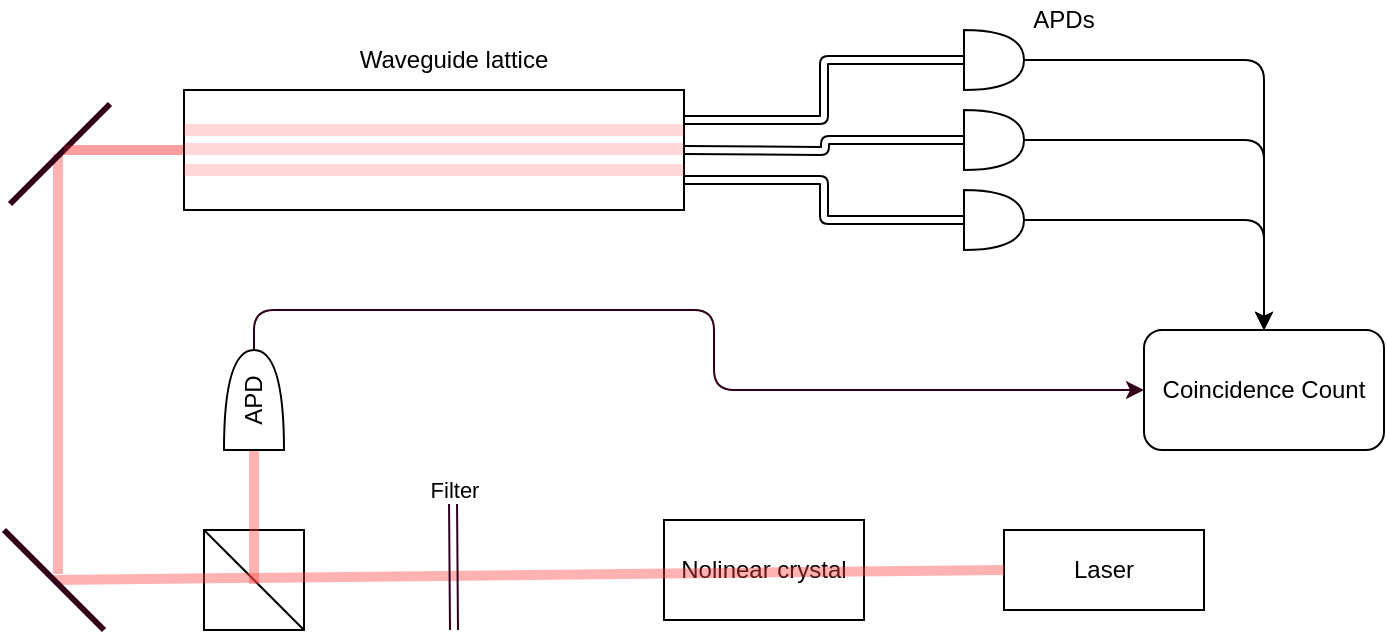 <mxfile version="13.10.9" type="github">
  <diagram id="uqkbcDt2_l0e1CLEkKH2" name="Page-1">
    <mxGraphModel dx="1038" dy="588" grid="1" gridSize="10" guides="1" tooltips="1" connect="1" arrows="1" fold="1" page="1" pageScale="1" pageWidth="1169" pageHeight="827" math="0" shadow="0">
      <root>
        <mxCell id="0" />
        <mxCell id="1" parent="0" />
        <mxCell id="pPRYekGPoHE3d8YEOr2Z-12" style="edgeStyle=orthogonalEdgeStyle;shape=link;rounded=1;orthogonalLoop=1;jettySize=auto;html=1;entryX=1;entryY=0.25;entryDx=0;entryDy=0;strokeColor=#000000;strokeWidth=1;" parent="1" source="pPRYekGPoHE3d8YEOr2Z-7" target="pPRYekGPoHE3d8YEOr2Z-3" edge="1">
          <mxGeometry relative="1" as="geometry" />
        </mxCell>
        <mxCell id="pPRYekGPoHE3d8YEOr2Z-17" style="edgeStyle=orthogonalEdgeStyle;rounded=1;orthogonalLoop=1;jettySize=auto;html=1;exitX=1;exitY=0.5;exitDx=0;exitDy=0;exitPerimeter=0;strokeColor=#000000;strokeWidth=1;entryX=0.5;entryY=0;entryDx=0;entryDy=0;" parent="1" source="pPRYekGPoHE3d8YEOr2Z-7" target="pPRYekGPoHE3d8YEOr2Z-15" edge="1">
          <mxGeometry relative="1" as="geometry">
            <mxPoint x="950" y="330" as="targetPoint" />
          </mxGeometry>
        </mxCell>
        <mxCell id="pPRYekGPoHE3d8YEOr2Z-7" value="" style="shape=or;whiteSpace=wrap;html=1;" parent="1" vertex="1">
          <mxGeometry x="800" y="220" width="30" height="30" as="geometry" />
        </mxCell>
        <mxCell id="pPRYekGPoHE3d8YEOr2Z-13" style="edgeStyle=orthogonalEdgeStyle;shape=link;rounded=1;orthogonalLoop=1;jettySize=auto;html=1;strokeColor=#000000;strokeWidth=1;" parent="1" source="pPRYekGPoHE3d8YEOr2Z-8" edge="1">
          <mxGeometry relative="1" as="geometry">
            <mxPoint x="660" y="280" as="targetPoint" />
          </mxGeometry>
        </mxCell>
        <mxCell id="pPRYekGPoHE3d8YEOr2Z-16" style="edgeStyle=orthogonalEdgeStyle;rounded=1;orthogonalLoop=1;jettySize=auto;html=1;entryX=0.5;entryY=0;entryDx=0;entryDy=0;strokeColor=#000000;strokeWidth=1;" parent="1" source="pPRYekGPoHE3d8YEOr2Z-8" target="pPRYekGPoHE3d8YEOr2Z-15" edge="1">
          <mxGeometry relative="1" as="geometry" />
        </mxCell>
        <mxCell id="pPRYekGPoHE3d8YEOr2Z-8" value="" style="shape=or;whiteSpace=wrap;html=1;" parent="1" vertex="1">
          <mxGeometry x="800" y="260" width="30" height="30" as="geometry" />
        </mxCell>
        <mxCell id="pPRYekGPoHE3d8YEOr2Z-14" style="edgeStyle=orthogonalEdgeStyle;shape=link;rounded=1;orthogonalLoop=1;jettySize=auto;html=1;entryX=1;entryY=0.75;entryDx=0;entryDy=0;strokeColor=#000000;strokeWidth=1;" parent="1" source="pPRYekGPoHE3d8YEOr2Z-9" target="pPRYekGPoHE3d8YEOr2Z-3" edge="1">
          <mxGeometry relative="1" as="geometry" />
        </mxCell>
        <mxCell id="pPRYekGPoHE3d8YEOr2Z-18" style="edgeStyle=orthogonalEdgeStyle;rounded=1;orthogonalLoop=1;jettySize=auto;html=1;entryX=0.5;entryY=0;entryDx=0;entryDy=0;strokeColor=#000000;strokeWidth=1;" parent="1" source="pPRYekGPoHE3d8YEOr2Z-9" target="pPRYekGPoHE3d8YEOr2Z-15" edge="1">
          <mxGeometry relative="1" as="geometry" />
        </mxCell>
        <mxCell id="pPRYekGPoHE3d8YEOr2Z-9" value="" style="shape=or;whiteSpace=wrap;html=1;" parent="1" vertex="1">
          <mxGeometry x="800" y="300" width="30" height="30" as="geometry" />
        </mxCell>
        <mxCell id="pPRYekGPoHE3d8YEOr2Z-15" value="Coincidence Count" style="rounded=1;whiteSpace=wrap;html=1;" parent="1" vertex="1">
          <mxGeometry x="890" y="370" width="120" height="60" as="geometry" />
        </mxCell>
        <mxCell id="pPRYekGPoHE3d8YEOr2Z-19" value="Laser" style="rounded=0;whiteSpace=wrap;html=1;" parent="1" vertex="1">
          <mxGeometry x="820" y="470" width="100" height="40" as="geometry" />
        </mxCell>
        <mxCell id="pPRYekGPoHE3d8YEOr2Z-20" value="Nolinear crystal" style="rounded=0;whiteSpace=wrap;html=1;fillColor=none;" parent="1" vertex="1">
          <mxGeometry x="650" y="465" width="100" height="50" as="geometry" />
        </mxCell>
        <mxCell id="pPRYekGPoHE3d8YEOr2Z-23" value="" style="group" parent="1" vertex="1" connectable="0">
          <mxGeometry x="420" y="470" width="50" height="50" as="geometry" />
        </mxCell>
        <mxCell id="pPRYekGPoHE3d8YEOr2Z-21" value="" style="whiteSpace=wrap;html=1;aspect=fixed;fillColor=none;" parent="pPRYekGPoHE3d8YEOr2Z-23" vertex="1">
          <mxGeometry width="50" height="50" as="geometry" />
        </mxCell>
        <mxCell id="pPRYekGPoHE3d8YEOr2Z-22" value="" style="endArrow=none;html=1;strokeColor=#000000;strokeWidth=1;entryX=0;entryY=0;entryDx=0;entryDy=0;exitX=1;exitY=1;exitDx=0;exitDy=0;" parent="pPRYekGPoHE3d8YEOr2Z-23" source="pPRYekGPoHE3d8YEOr2Z-21" target="pPRYekGPoHE3d8YEOr2Z-21" edge="1">
          <mxGeometry width="50" height="50" relative="1" as="geometry">
            <mxPoint x="-180" y="90" as="sourcePoint" />
            <mxPoint x="-130" y="40" as="targetPoint" />
          </mxGeometry>
        </mxCell>
        <mxCell id="pPRYekGPoHE3d8YEOr2Z-24" value="" style="endArrow=none;html=1;strokeWidth=5;entryX=0;entryY=0.5;entryDx=0;entryDy=0;strokeColor=#FF4040;opacity=40;" parent="1" target="pPRYekGPoHE3d8YEOr2Z-19" edge="1">
          <mxGeometry width="50" height="50" relative="1" as="geometry">
            <mxPoint x="345" y="495" as="sourcePoint" />
            <mxPoint x="590" y="380" as="targetPoint" />
          </mxGeometry>
        </mxCell>
        <mxCell id="pPRYekGPoHE3d8YEOr2Z-25" value="" style="endArrow=none;html=1;strokeColor=#FF4040;strokeWidth=5;opacity=40;" parent="1" edge="1">
          <mxGeometry width="50" height="50" relative="1" as="geometry">
            <mxPoint x="347" y="492" as="sourcePoint" />
            <mxPoint x="347" y="282" as="targetPoint" />
          </mxGeometry>
        </mxCell>
        <mxCell id="pPRYekGPoHE3d8YEOr2Z-28" value="" style="endArrow=none;html=1;strokeColor=#FF4040;strokeWidth=5;opacity=40;" parent="1" edge="1">
          <mxGeometry width="50" height="50" relative="1" as="geometry">
            <mxPoint x="350" y="280" as="sourcePoint" />
            <mxPoint x="410" y="280" as="targetPoint" />
          </mxGeometry>
        </mxCell>
        <mxCell id="pPRYekGPoHE3d8YEOr2Z-29" value="" style="endArrow=none;html=1;strokeWidth=3;strokeColor=#33001A;" parent="1" edge="1">
          <mxGeometry width="50" height="50" relative="1" as="geometry">
            <mxPoint x="323" y="307" as="sourcePoint" />
            <mxPoint x="373" y="257" as="targetPoint" />
          </mxGeometry>
        </mxCell>
        <mxCell id="pPRYekGPoHE3d8YEOr2Z-31" value="" style="endArrow=none;html=1;strokeColor=#FF4040;strokeWidth=5;opacity=40;entryX=0;entryY=0.5;entryDx=0;entryDy=0;entryPerimeter=0;" parent="1" target="pPRYekGPoHE3d8YEOr2Z-32" edge="1">
          <mxGeometry width="50" height="50" relative="1" as="geometry">
            <mxPoint x="445" y="497" as="sourcePoint" />
            <mxPoint x="445" y="427" as="targetPoint" />
            <Array as="points">
              <mxPoint x="445" y="457" />
            </Array>
          </mxGeometry>
        </mxCell>
        <mxCell id="pPRYekGPoHE3d8YEOr2Z-34" style="edgeStyle=orthogonalEdgeStyle;rounded=1;orthogonalLoop=1;jettySize=auto;html=1;entryX=0;entryY=0.5;entryDx=0;entryDy=0;strokeColor=#33001A;strokeWidth=1;exitX=1;exitY=0.5;exitDx=0;exitDy=0;exitPerimeter=0;" parent="1" source="pPRYekGPoHE3d8YEOr2Z-32" target="pPRYekGPoHE3d8YEOr2Z-15" edge="1">
          <mxGeometry relative="1" as="geometry" />
        </mxCell>
        <mxCell id="pPRYekGPoHE3d8YEOr2Z-32" value="APD" style="shape=or;whiteSpace=wrap;html=1;fillColor=none;rotation=-90;" parent="1" vertex="1">
          <mxGeometry x="420" y="390" width="50" height="30" as="geometry" />
        </mxCell>
        <mxCell id="pPRYekGPoHE3d8YEOr2Z-35" value="" style="endArrow=none;html=1;strokeColor=#FF4040;strokeWidth=5;opacity=20;" parent="1" edge="1">
          <mxGeometry width="50" height="50" relative="1" as="geometry">
            <mxPoint x="350" y="280" as="sourcePoint" />
            <mxPoint x="660" y="280" as="targetPoint" />
          </mxGeometry>
        </mxCell>
        <mxCell id="pPRYekGPoHE3d8YEOr2Z-37" value="" style="endArrow=none;html=1;strokeWidth=3;strokeColor=#33001A;" parent="1" edge="1">
          <mxGeometry width="50" height="50" relative="1" as="geometry">
            <mxPoint x="370" y="520" as="sourcePoint" />
            <mxPoint x="320" y="470" as="targetPoint" />
          </mxGeometry>
        </mxCell>
        <mxCell id="pPRYekGPoHE3d8YEOr2Z-3" value="" style="rounded=0;whiteSpace=wrap;html=1;" parent="1" vertex="1">
          <mxGeometry x="410" y="250" width="250" height="60" as="geometry" />
        </mxCell>
        <mxCell id="pPRYekGPoHE3d8YEOr2Z-4" value="" style="endArrow=none;html=1;fillColor=#f5f5f5;strokeWidth=6;opacity=20;strokeColor=#FF4040;" parent="1" edge="1">
          <mxGeometry x="410" y="250" width="50" height="50" as="geometry">
            <mxPoint x="410" y="270" as="sourcePoint" />
            <mxPoint x="660" y="270" as="targetPoint" />
          </mxGeometry>
        </mxCell>
        <mxCell id="pPRYekGPoHE3d8YEOr2Z-5" value="" style="endArrow=none;html=1;fillColor=#f5f5f5;strokeWidth=6;opacity=20;strokeColor=#FF4040;" parent="1" edge="1">
          <mxGeometry x="410" y="250" width="50" height="50" as="geometry">
            <mxPoint x="410" y="279.5" as="sourcePoint" />
            <mxPoint x="660" y="279.5" as="targetPoint" />
          </mxGeometry>
        </mxCell>
        <mxCell id="pPRYekGPoHE3d8YEOr2Z-6" value="" style="endArrow=none;html=1;fillColor=#f5f5f5;strokeWidth=6;opacity=20;strokeColor=#FF4040;" parent="1" edge="1">
          <mxGeometry x="410" y="250" width="50" height="50" as="geometry">
            <mxPoint x="410" y="290" as="sourcePoint" />
            <mxPoint x="660" y="290" as="targetPoint" />
          </mxGeometry>
        </mxCell>
        <mxCell id="pPRYekGPoHE3d8YEOr2Z-41" value="Waveguide lattice" style="text;html=1;strokeColor=none;fillColor=none;align=center;verticalAlign=middle;whiteSpace=wrap;rounded=0;" parent="1" vertex="1">
          <mxGeometry x="480" y="225" width="130" height="20" as="geometry" />
        </mxCell>
        <mxCell id="pPRYekGPoHE3d8YEOr2Z-42" value="APDs" style="text;html=1;strokeColor=none;fillColor=none;align=center;verticalAlign=middle;whiteSpace=wrap;rounded=0;" parent="1" vertex="1">
          <mxGeometry x="830" y="205" width="40" height="20" as="geometry" />
        </mxCell>
        <mxCell id="pPRYekGPoHE3d8YEOr2Z-43" value="" style="html=1;strokeWidth=1;shape=link;strokeColor=#33001A;" parent="1" edge="1">
          <mxGeometry width="100" relative="1" as="geometry">
            <mxPoint x="544.5" y="455" as="sourcePoint" />
            <mxPoint x="545" y="520" as="targetPoint" />
          </mxGeometry>
        </mxCell>
        <mxCell id="pPRYekGPoHE3d8YEOr2Z-44" value="Filter" style="edgeLabel;html=1;align=center;verticalAlign=middle;resizable=0;points=[];" parent="pPRYekGPoHE3d8YEOr2Z-43" vertex="1" connectable="0">
          <mxGeometry x="-0.454" y="-5" relative="1" as="geometry">
            <mxPoint x="5.36" y="-23.04" as="offset" />
          </mxGeometry>
        </mxCell>
      </root>
    </mxGraphModel>
  </diagram>
</mxfile>
